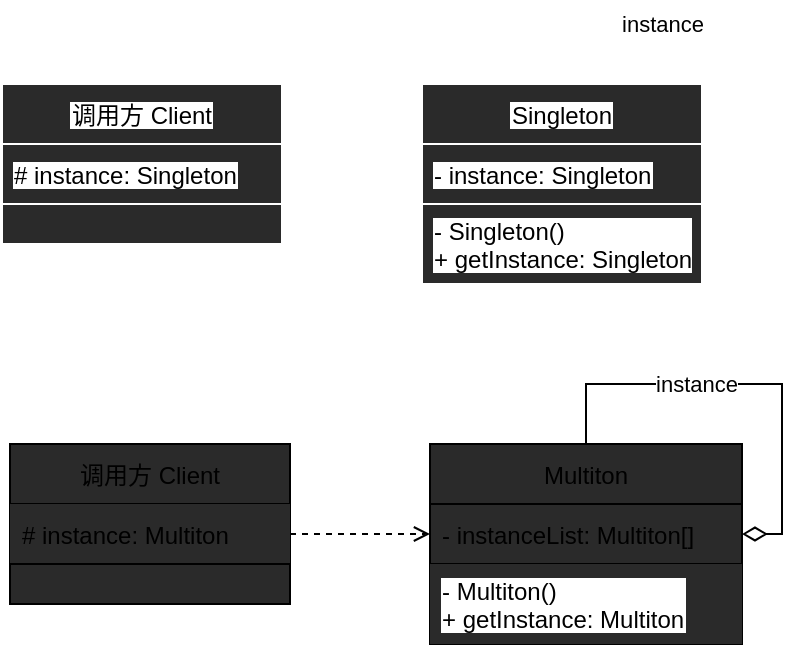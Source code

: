 <mxfile>
    <diagram id="7XYEIS8ruApfTI__VF03" name="第 1 页">
        <mxGraphModel dx="822" dy="485" grid="1" gridSize="10" guides="1" tooltips="1" connect="1" arrows="1" fold="1" page="1" pageScale="1" pageWidth="827" pageHeight="1169" math="0" shadow="0">
            <root>
                <mxCell id="0"/>
                <mxCell id="1" parent="0"/>
                <mxCell id="2" value="Singleton" style="swimlane;fontStyle=0;childLayout=stackLayout;horizontal=1;startSize=30;horizontalStack=0;resizeParent=1;resizeParentMax=0;resizeLast=0;collapsible=1;marginBottom=0;fillColor=#2A2A2A;labelBackgroundColor=default;fontColor=default;labelBorderColor=none;strokeColor=#FFFFFF;" parent="1" vertex="1">
                    <mxGeometry x="270" y="80" width="140" height="100" as="geometry"/>
                </mxCell>
                <mxCell id="7" style="edgeStyle=none;html=1;exitX=1;exitY=0.5;exitDx=0;exitDy=0;entryX=0.5;entryY=0;entryDx=0;entryDy=0;startArrow=diamondThin;startFill=0;endArrow=none;endFill=0;targetPerimeterSpacing=1;rounded=0;startSize=10;sourcePerimeterSpacing=-1;fillColor=#2A2A2A;labelBackgroundColor=default;fontColor=default;labelBorderColor=none;strokeColor=#FFFFFF;" parent="2" source="3" target="2" edge="1">
                    <mxGeometry relative="1" as="geometry">
                        <Array as="points">
                            <mxPoint x="160" y="45"/>
                            <mxPoint x="160" y="-30"/>
                            <mxPoint x="70" y="-30"/>
                        </Array>
                    </mxGeometry>
                </mxCell>
                <mxCell id="20" value="instance" style="edgeLabel;html=1;align=center;verticalAlign=middle;resizable=0;points=[];fillColor=#2A2A2A;labelBackgroundColor=default;fontColor=default;labelBorderColor=none;strokeColor=#FFFFFF;" parent="7" vertex="1" connectable="0">
                    <mxGeometry x="0.424" relative="1" as="geometry">
                        <mxPoint x="18" as="offset"/>
                    </mxGeometry>
                </mxCell>
                <mxCell id="3" value="- instance: Singleton" style="text;strokeColor=#FFFFFF;fillColor=#2A2A2A;align=left;verticalAlign=middle;spacingLeft=4;spacingRight=4;overflow=hidden;points=[[0,0.5],[1,0.5]];portConstraint=eastwest;rotatable=0;labelBackgroundColor=default;fontColor=default;labelBorderColor=none;" parent="2" vertex="1">
                    <mxGeometry y="30" width="140" height="30" as="geometry"/>
                </mxCell>
                <mxCell id="4" value="- Singleton()&#10;+ getInstance: Singleton" style="text;strokeColor=#FFFFFF;fillColor=#2A2A2A;align=left;verticalAlign=middle;spacingLeft=4;spacingRight=4;overflow=hidden;points=[[0,0.5],[1,0.5]];portConstraint=eastwest;rotatable=0;labelBackgroundColor=default;fontColor=default;labelBorderColor=none;" parent="2" vertex="1">
                    <mxGeometry y="60" width="140" height="40" as="geometry"/>
                </mxCell>
                <mxCell id="8" value="调用方 Client" style="swimlane;fontStyle=0;childLayout=stackLayout;horizontal=1;startSize=30;horizontalStack=0;resizeParent=1;resizeParentMax=0;resizeLast=0;collapsible=1;marginBottom=0;strokeColor=#FFFFFF;fillColor=#2A2A2A;labelBackgroundColor=default;fontColor=default;labelBorderColor=none;" parent="1" vertex="1">
                    <mxGeometry x="60" y="80" width="140" height="80" as="geometry"/>
                </mxCell>
                <mxCell id="9" value="# instance: Singleton" style="text;strokeColor=#FFFFFF;fillColor=#2A2A2A;align=left;verticalAlign=middle;spacingLeft=4;spacingRight=4;overflow=hidden;points=[[0,0.5],[1,0.5]];portConstraint=eastwest;rotatable=0;labelBackgroundColor=default;fontColor=default;labelBorderColor=none;" parent="8" vertex="1">
                    <mxGeometry y="30" width="140" height="30" as="geometry"/>
                </mxCell>
                <mxCell id="21" value="" style="rounded=0;whiteSpace=wrap;html=1;strokeColor=#FFFFFF;fillColor=#2A2A2A;labelBackgroundColor=default;fontColor=default;labelBorderColor=none;" parent="8" vertex="1">
                    <mxGeometry y="60" width="140" height="20" as="geometry"/>
                </mxCell>
                <mxCell id="12" value="" style="endArrow=open;html=1;targetPerimeterSpacing=1;exitX=1;exitY=0.5;exitDx=0;exitDy=0;entryX=0;entryY=0.5;entryDx=0;entryDy=0;dashed=1;rounded=0;endFill=0;startSize=10;fillColor=#2A2A2A;labelBackgroundColor=default;fontColor=default;labelBorderColor=none;strokeColor=#FFFFFF;" parent="1" source="9" target="3" edge="1">
                    <mxGeometry width="50" height="50" relative="1" as="geometry">
                        <mxPoint x="180" y="220" as="sourcePoint"/>
                        <mxPoint x="230" y="170" as="targetPoint"/>
                    </mxGeometry>
                </mxCell>
                <mxCell id="13" value="Multiton" style="swimlane;fontStyle=0;childLayout=stackLayout;horizontal=1;startSize=30;horizontalStack=0;resizeParent=1;resizeParentMax=0;resizeLast=0;collapsible=1;marginBottom=0;fontColor=default;labelBackgroundColor=#2A2A2A;shadow=0;fillColor=#2A2A2A;" parent="1" vertex="1">
                    <mxGeometry x="274" y="260" width="156" height="100" as="geometry"/>
                </mxCell>
                <mxCell id="14" style="edgeStyle=none;html=1;exitX=1;exitY=0.5;exitDx=0;exitDy=0;entryX=0.5;entryY=0;entryDx=0;entryDy=0;startArrow=diamondThin;startFill=0;endArrow=none;endFill=0;targetPerimeterSpacing=1;rounded=0;startSize=10;sourcePerimeterSpacing=-1;fontColor=default;labelBackgroundColor=#2A2A2A;shadow=0;fillColor=#2A2A2A;" parent="13" source="15" target="13" edge="1">
                    <mxGeometry relative="1" as="geometry">
                        <Array as="points">
                            <mxPoint x="176" y="45"/>
                            <mxPoint x="176" y="-30"/>
                            <mxPoint x="78" y="-30"/>
                        </Array>
                    </mxGeometry>
                </mxCell>
                <mxCell id="23" value="instance" style="edgeLabel;html=1;align=center;verticalAlign=middle;resizable=0;points=[];fontColor=default;" vertex="1" connectable="0" parent="14">
                    <mxGeometry x="0.242" relative="1" as="geometry">
                        <mxPoint as="offset"/>
                    </mxGeometry>
                </mxCell>
                <mxCell id="15" value="- instanceList: Multiton[]" style="text;strokeColor=default;fillColor=#2A2A2A;align=left;verticalAlign=middle;spacingLeft=4;spacingRight=4;overflow=hidden;points=[[0,0.5],[1,0.5]];portConstraint=eastwest;rotatable=0;fontColor=default;labelBackgroundColor=#2A2A2A;shadow=0;" parent="13" vertex="1">
                    <mxGeometry y="30" width="156" height="30" as="geometry"/>
                </mxCell>
                <mxCell id="16" value="- Multiton()&#10;+ getInstance: Multiton" style="text;strokeColor=none;fillColor=#2A2A2A;align=left;verticalAlign=middle;spacingLeft=4;spacingRight=4;overflow=hidden;points=[[0,0.5],[1,0.5]];portConstraint=eastwest;rotatable=0;fontColor=default;labelBackgroundColor=default;shadow=0;" parent="13" vertex="1">
                    <mxGeometry y="60" width="156" height="40" as="geometry"/>
                </mxCell>
                <mxCell id="17" value="调用方 Client" style="swimlane;fontStyle=0;childLayout=stackLayout;horizontal=1;startSize=30;horizontalStack=0;resizeParent=1;resizeParentMax=0;resizeLast=0;collapsible=1;marginBottom=0;strokeColor=default;fontColor=default;labelBackgroundColor=#2A2A2A;shadow=0;fillColor=#2A2A2A;" parent="1" vertex="1">
                    <mxGeometry x="64" y="260" width="140" height="80" as="geometry"/>
                </mxCell>
                <mxCell id="18" value="# instance: Multiton" style="text;strokeColor=none;fillColor=#2A2A2A;align=left;verticalAlign=middle;spacingLeft=4;spacingRight=4;overflow=hidden;points=[[0,0.5],[1,0.5]];portConstraint=eastwest;rotatable=0;fontColor=default;labelBackgroundColor=#2A2A2A;shadow=0;" parent="17" vertex="1">
                    <mxGeometry y="30" width="140" height="30" as="geometry"/>
                </mxCell>
                <mxCell id="22" value="" style="rounded=0;whiteSpace=wrap;html=1;strokeColor=default;fontColor=default;labelBackgroundColor=#2A2A2A;shadow=0;fillColor=#2A2A2A;" parent="17" vertex="1">
                    <mxGeometry y="60" width="140" height="20" as="geometry"/>
                </mxCell>
                <mxCell id="19" value="" style="endArrow=open;html=1;targetPerimeterSpacing=1;exitX=1;exitY=0.5;exitDx=0;exitDy=0;entryX=0;entryY=0.5;entryDx=0;entryDy=0;dashed=1;rounded=0;endFill=0;startSize=10;fontColor=default;labelBackgroundColor=#2A2A2A;shadow=0;fillColor=#2A2A2A;" parent="1" source="18" target="15" edge="1">
                    <mxGeometry width="50" height="50" relative="1" as="geometry">
                        <mxPoint x="184" y="400" as="sourcePoint"/>
                        <mxPoint x="234" y="350" as="targetPoint"/>
                    </mxGeometry>
                </mxCell>
            </root>
        </mxGraphModel>
    </diagram>
</mxfile>